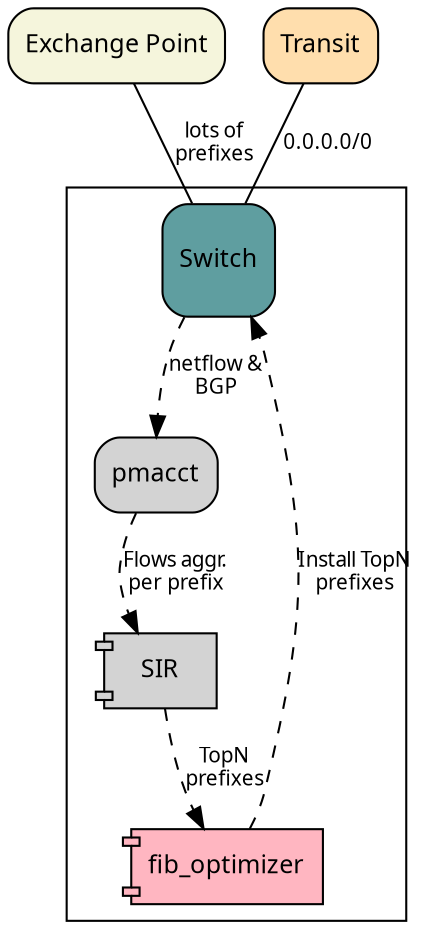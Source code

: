 digraph SIR {
    graph [truecolor=True, bgcolor="#ffffff5f"]
    node [shape="box", style="rounded,filled", fontname="Source Code Pro", fontsize=12]
    edge [fontname="Source Code Pro", fontsize=10, style=dashed]

    subgraph network {
      IXP[label="Exchange Point", fillcolor="#F5F5DC"];
      Transit[fillcolor="#FFDEAD"];
      Switch[label="Switch", fillcolor="#5F9EA0", height=0.75, width=0.75];

      Transit -> Switch[label="0.0.0.0/0", dir=none, style=solid];
      IXP -> Switch[label="lots of\nprefixes", dir=none, style=solid];
      Switch -> pmacct[label="netflow &\nBGP"]
    }

    subgraph cluster_1 {
      node [shape="component"]
      pmacct;
      SIR;
      pmacct -> SIR[label="Flows aggr.\nper prefix"]
      SIR -> fib_optimizer[label="TopN\nprefixes"];

      fib_optimizer -> Switch[label="Install TopN\nprefixes"]

    }

    subgraph external {
      node [shape="ellipse"];
      fib_optimizer[fillcolor="#FFB6C1"];

    }
}

